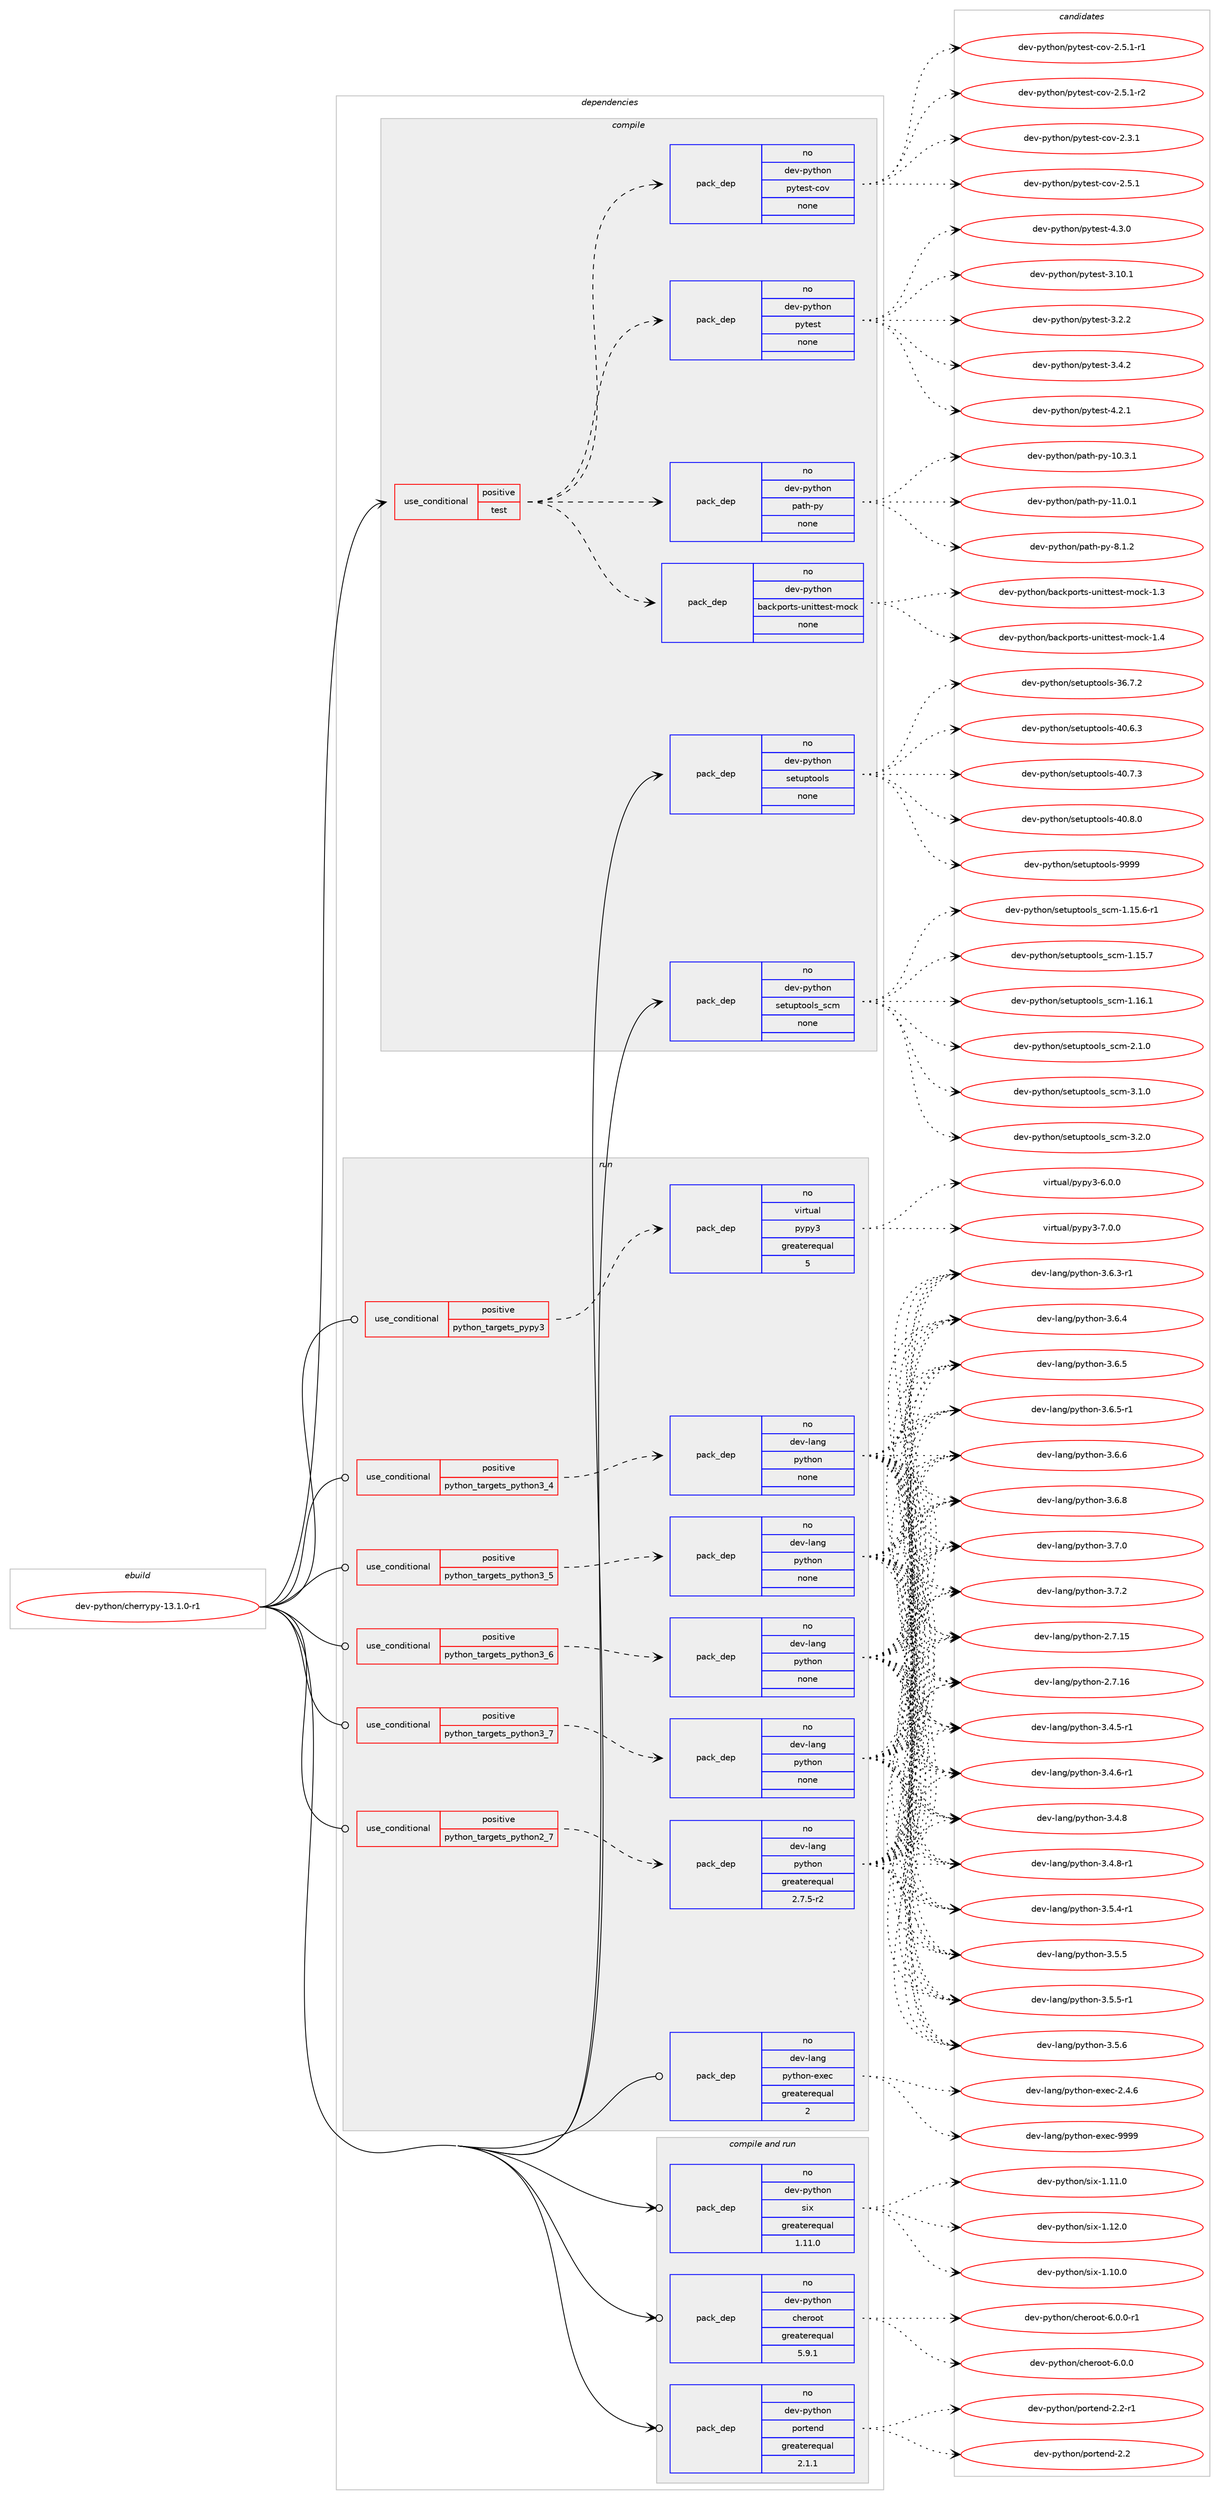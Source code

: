 digraph prolog {

# *************
# Graph options
# *************

newrank=true;
concentrate=true;
compound=true;
graph [rankdir=LR,fontname=Helvetica,fontsize=10,ranksep=1.5];#, ranksep=2.5, nodesep=0.2];
edge  [arrowhead=vee];
node  [fontname=Helvetica,fontsize=10];

# **********
# The ebuild
# **********

subgraph cluster_leftcol {
color=gray;
rank=same;
label=<<i>ebuild</i>>;
id [label="dev-python/cherrypy-13.1.0-r1", color=red, width=4, href="../dev-python/cherrypy-13.1.0-r1.svg"];
}

# ****************
# The dependencies
# ****************

subgraph cluster_midcol {
color=gray;
label=<<i>dependencies</i>>;
subgraph cluster_compile {
fillcolor="#eeeeee";
style=filled;
label=<<i>compile</i>>;
subgraph cond372284 {
dependency1403098 [label=<<TABLE BORDER="0" CELLBORDER="1" CELLSPACING="0" CELLPADDING="4"><TR><TD ROWSPAN="3" CELLPADDING="10">use_conditional</TD></TR><TR><TD>positive</TD></TR><TR><TD>test</TD></TR></TABLE>>, shape=none, color=red];
subgraph pack1007579 {
dependency1403099 [label=<<TABLE BORDER="0" CELLBORDER="1" CELLSPACING="0" CELLPADDING="4" WIDTH="220"><TR><TD ROWSPAN="6" CELLPADDING="30">pack_dep</TD></TR><TR><TD WIDTH="110">no</TD></TR><TR><TD>dev-python</TD></TR><TR><TD>backports-unittest-mock</TD></TR><TR><TD>none</TD></TR><TR><TD></TD></TR></TABLE>>, shape=none, color=blue];
}
dependency1403098:e -> dependency1403099:w [weight=20,style="dashed",arrowhead="vee"];
subgraph pack1007580 {
dependency1403100 [label=<<TABLE BORDER="0" CELLBORDER="1" CELLSPACING="0" CELLPADDING="4" WIDTH="220"><TR><TD ROWSPAN="6" CELLPADDING="30">pack_dep</TD></TR><TR><TD WIDTH="110">no</TD></TR><TR><TD>dev-python</TD></TR><TR><TD>path-py</TD></TR><TR><TD>none</TD></TR><TR><TD></TD></TR></TABLE>>, shape=none, color=blue];
}
dependency1403098:e -> dependency1403100:w [weight=20,style="dashed",arrowhead="vee"];
subgraph pack1007581 {
dependency1403101 [label=<<TABLE BORDER="0" CELLBORDER="1" CELLSPACING="0" CELLPADDING="4" WIDTH="220"><TR><TD ROWSPAN="6" CELLPADDING="30">pack_dep</TD></TR><TR><TD WIDTH="110">no</TD></TR><TR><TD>dev-python</TD></TR><TR><TD>pytest</TD></TR><TR><TD>none</TD></TR><TR><TD></TD></TR></TABLE>>, shape=none, color=blue];
}
dependency1403098:e -> dependency1403101:w [weight=20,style="dashed",arrowhead="vee"];
subgraph pack1007582 {
dependency1403102 [label=<<TABLE BORDER="0" CELLBORDER="1" CELLSPACING="0" CELLPADDING="4" WIDTH="220"><TR><TD ROWSPAN="6" CELLPADDING="30">pack_dep</TD></TR><TR><TD WIDTH="110">no</TD></TR><TR><TD>dev-python</TD></TR><TR><TD>pytest-cov</TD></TR><TR><TD>none</TD></TR><TR><TD></TD></TR></TABLE>>, shape=none, color=blue];
}
dependency1403098:e -> dependency1403102:w [weight=20,style="dashed",arrowhead="vee"];
}
id:e -> dependency1403098:w [weight=20,style="solid",arrowhead="vee"];
subgraph pack1007583 {
dependency1403103 [label=<<TABLE BORDER="0" CELLBORDER="1" CELLSPACING="0" CELLPADDING="4" WIDTH="220"><TR><TD ROWSPAN="6" CELLPADDING="30">pack_dep</TD></TR><TR><TD WIDTH="110">no</TD></TR><TR><TD>dev-python</TD></TR><TR><TD>setuptools</TD></TR><TR><TD>none</TD></TR><TR><TD></TD></TR></TABLE>>, shape=none, color=blue];
}
id:e -> dependency1403103:w [weight=20,style="solid",arrowhead="vee"];
subgraph pack1007584 {
dependency1403104 [label=<<TABLE BORDER="0" CELLBORDER="1" CELLSPACING="0" CELLPADDING="4" WIDTH="220"><TR><TD ROWSPAN="6" CELLPADDING="30">pack_dep</TD></TR><TR><TD WIDTH="110">no</TD></TR><TR><TD>dev-python</TD></TR><TR><TD>setuptools_scm</TD></TR><TR><TD>none</TD></TR><TR><TD></TD></TR></TABLE>>, shape=none, color=blue];
}
id:e -> dependency1403104:w [weight=20,style="solid",arrowhead="vee"];
}
subgraph cluster_compileandrun {
fillcolor="#eeeeee";
style=filled;
label=<<i>compile and run</i>>;
subgraph pack1007585 {
dependency1403105 [label=<<TABLE BORDER="0" CELLBORDER="1" CELLSPACING="0" CELLPADDING="4" WIDTH="220"><TR><TD ROWSPAN="6" CELLPADDING="30">pack_dep</TD></TR><TR><TD WIDTH="110">no</TD></TR><TR><TD>dev-python</TD></TR><TR><TD>cheroot</TD></TR><TR><TD>greaterequal</TD></TR><TR><TD>5.9.1</TD></TR></TABLE>>, shape=none, color=blue];
}
id:e -> dependency1403105:w [weight=20,style="solid",arrowhead="odotvee"];
subgraph pack1007586 {
dependency1403106 [label=<<TABLE BORDER="0" CELLBORDER="1" CELLSPACING="0" CELLPADDING="4" WIDTH="220"><TR><TD ROWSPAN="6" CELLPADDING="30">pack_dep</TD></TR><TR><TD WIDTH="110">no</TD></TR><TR><TD>dev-python</TD></TR><TR><TD>portend</TD></TR><TR><TD>greaterequal</TD></TR><TR><TD>2.1.1</TD></TR></TABLE>>, shape=none, color=blue];
}
id:e -> dependency1403106:w [weight=20,style="solid",arrowhead="odotvee"];
subgraph pack1007587 {
dependency1403107 [label=<<TABLE BORDER="0" CELLBORDER="1" CELLSPACING="0" CELLPADDING="4" WIDTH="220"><TR><TD ROWSPAN="6" CELLPADDING="30">pack_dep</TD></TR><TR><TD WIDTH="110">no</TD></TR><TR><TD>dev-python</TD></TR><TR><TD>six</TD></TR><TR><TD>greaterequal</TD></TR><TR><TD>1.11.0</TD></TR></TABLE>>, shape=none, color=blue];
}
id:e -> dependency1403107:w [weight=20,style="solid",arrowhead="odotvee"];
}
subgraph cluster_run {
fillcolor="#eeeeee";
style=filled;
label=<<i>run</i>>;
subgraph cond372285 {
dependency1403108 [label=<<TABLE BORDER="0" CELLBORDER="1" CELLSPACING="0" CELLPADDING="4"><TR><TD ROWSPAN="3" CELLPADDING="10">use_conditional</TD></TR><TR><TD>positive</TD></TR><TR><TD>python_targets_pypy3</TD></TR></TABLE>>, shape=none, color=red];
subgraph pack1007588 {
dependency1403109 [label=<<TABLE BORDER="0" CELLBORDER="1" CELLSPACING="0" CELLPADDING="4" WIDTH="220"><TR><TD ROWSPAN="6" CELLPADDING="30">pack_dep</TD></TR><TR><TD WIDTH="110">no</TD></TR><TR><TD>virtual</TD></TR><TR><TD>pypy3</TD></TR><TR><TD>greaterequal</TD></TR><TR><TD>5</TD></TR></TABLE>>, shape=none, color=blue];
}
dependency1403108:e -> dependency1403109:w [weight=20,style="dashed",arrowhead="vee"];
}
id:e -> dependency1403108:w [weight=20,style="solid",arrowhead="odot"];
subgraph cond372286 {
dependency1403110 [label=<<TABLE BORDER="0" CELLBORDER="1" CELLSPACING="0" CELLPADDING="4"><TR><TD ROWSPAN="3" CELLPADDING="10">use_conditional</TD></TR><TR><TD>positive</TD></TR><TR><TD>python_targets_python2_7</TD></TR></TABLE>>, shape=none, color=red];
subgraph pack1007589 {
dependency1403111 [label=<<TABLE BORDER="0" CELLBORDER="1" CELLSPACING="0" CELLPADDING="4" WIDTH="220"><TR><TD ROWSPAN="6" CELLPADDING="30">pack_dep</TD></TR><TR><TD WIDTH="110">no</TD></TR><TR><TD>dev-lang</TD></TR><TR><TD>python</TD></TR><TR><TD>greaterequal</TD></TR><TR><TD>2.7.5-r2</TD></TR></TABLE>>, shape=none, color=blue];
}
dependency1403110:e -> dependency1403111:w [weight=20,style="dashed",arrowhead="vee"];
}
id:e -> dependency1403110:w [weight=20,style="solid",arrowhead="odot"];
subgraph cond372287 {
dependency1403112 [label=<<TABLE BORDER="0" CELLBORDER="1" CELLSPACING="0" CELLPADDING="4"><TR><TD ROWSPAN="3" CELLPADDING="10">use_conditional</TD></TR><TR><TD>positive</TD></TR><TR><TD>python_targets_python3_4</TD></TR></TABLE>>, shape=none, color=red];
subgraph pack1007590 {
dependency1403113 [label=<<TABLE BORDER="0" CELLBORDER="1" CELLSPACING="0" CELLPADDING="4" WIDTH="220"><TR><TD ROWSPAN="6" CELLPADDING="30">pack_dep</TD></TR><TR><TD WIDTH="110">no</TD></TR><TR><TD>dev-lang</TD></TR><TR><TD>python</TD></TR><TR><TD>none</TD></TR><TR><TD></TD></TR></TABLE>>, shape=none, color=blue];
}
dependency1403112:e -> dependency1403113:w [weight=20,style="dashed",arrowhead="vee"];
}
id:e -> dependency1403112:w [weight=20,style="solid",arrowhead="odot"];
subgraph cond372288 {
dependency1403114 [label=<<TABLE BORDER="0" CELLBORDER="1" CELLSPACING="0" CELLPADDING="4"><TR><TD ROWSPAN="3" CELLPADDING="10">use_conditional</TD></TR><TR><TD>positive</TD></TR><TR><TD>python_targets_python3_5</TD></TR></TABLE>>, shape=none, color=red];
subgraph pack1007591 {
dependency1403115 [label=<<TABLE BORDER="0" CELLBORDER="1" CELLSPACING="0" CELLPADDING="4" WIDTH="220"><TR><TD ROWSPAN="6" CELLPADDING="30">pack_dep</TD></TR><TR><TD WIDTH="110">no</TD></TR><TR><TD>dev-lang</TD></TR><TR><TD>python</TD></TR><TR><TD>none</TD></TR><TR><TD></TD></TR></TABLE>>, shape=none, color=blue];
}
dependency1403114:e -> dependency1403115:w [weight=20,style="dashed",arrowhead="vee"];
}
id:e -> dependency1403114:w [weight=20,style="solid",arrowhead="odot"];
subgraph cond372289 {
dependency1403116 [label=<<TABLE BORDER="0" CELLBORDER="1" CELLSPACING="0" CELLPADDING="4"><TR><TD ROWSPAN="3" CELLPADDING="10">use_conditional</TD></TR><TR><TD>positive</TD></TR><TR><TD>python_targets_python3_6</TD></TR></TABLE>>, shape=none, color=red];
subgraph pack1007592 {
dependency1403117 [label=<<TABLE BORDER="0" CELLBORDER="1" CELLSPACING="0" CELLPADDING="4" WIDTH="220"><TR><TD ROWSPAN="6" CELLPADDING="30">pack_dep</TD></TR><TR><TD WIDTH="110">no</TD></TR><TR><TD>dev-lang</TD></TR><TR><TD>python</TD></TR><TR><TD>none</TD></TR><TR><TD></TD></TR></TABLE>>, shape=none, color=blue];
}
dependency1403116:e -> dependency1403117:w [weight=20,style="dashed",arrowhead="vee"];
}
id:e -> dependency1403116:w [weight=20,style="solid",arrowhead="odot"];
subgraph cond372290 {
dependency1403118 [label=<<TABLE BORDER="0" CELLBORDER="1" CELLSPACING="0" CELLPADDING="4"><TR><TD ROWSPAN="3" CELLPADDING="10">use_conditional</TD></TR><TR><TD>positive</TD></TR><TR><TD>python_targets_python3_7</TD></TR></TABLE>>, shape=none, color=red];
subgraph pack1007593 {
dependency1403119 [label=<<TABLE BORDER="0" CELLBORDER="1" CELLSPACING="0" CELLPADDING="4" WIDTH="220"><TR><TD ROWSPAN="6" CELLPADDING="30">pack_dep</TD></TR><TR><TD WIDTH="110">no</TD></TR><TR><TD>dev-lang</TD></TR><TR><TD>python</TD></TR><TR><TD>none</TD></TR><TR><TD></TD></TR></TABLE>>, shape=none, color=blue];
}
dependency1403118:e -> dependency1403119:w [weight=20,style="dashed",arrowhead="vee"];
}
id:e -> dependency1403118:w [weight=20,style="solid",arrowhead="odot"];
subgraph pack1007594 {
dependency1403120 [label=<<TABLE BORDER="0" CELLBORDER="1" CELLSPACING="0" CELLPADDING="4" WIDTH="220"><TR><TD ROWSPAN="6" CELLPADDING="30">pack_dep</TD></TR><TR><TD WIDTH="110">no</TD></TR><TR><TD>dev-lang</TD></TR><TR><TD>python-exec</TD></TR><TR><TD>greaterequal</TD></TR><TR><TD>2</TD></TR></TABLE>>, shape=none, color=blue];
}
id:e -> dependency1403120:w [weight=20,style="solid",arrowhead="odot"];
}
}

# **************
# The candidates
# **************

subgraph cluster_choices {
rank=same;
color=gray;
label=<<i>candidates</i>>;

subgraph choice1007579 {
color=black;
nodesep=1;
choice100101118451121211161041111104798979910711211111411611545117110105116116101115116451091119910745494651 [label="dev-python/backports-unittest-mock-1.3", color=red, width=4,href="../dev-python/backports-unittest-mock-1.3.svg"];
choice100101118451121211161041111104798979910711211111411611545117110105116116101115116451091119910745494652 [label="dev-python/backports-unittest-mock-1.4", color=red, width=4,href="../dev-python/backports-unittest-mock-1.4.svg"];
dependency1403099:e -> choice100101118451121211161041111104798979910711211111411611545117110105116116101115116451091119910745494651:w [style=dotted,weight="100"];
dependency1403099:e -> choice100101118451121211161041111104798979910711211111411611545117110105116116101115116451091119910745494652:w [style=dotted,weight="100"];
}
subgraph choice1007580 {
color=black;
nodesep=1;
choice1001011184511212111610411111047112971161044511212145494846514649 [label="dev-python/path-py-10.3.1", color=red, width=4,href="../dev-python/path-py-10.3.1.svg"];
choice1001011184511212111610411111047112971161044511212145494946484649 [label="dev-python/path-py-11.0.1", color=red, width=4,href="../dev-python/path-py-11.0.1.svg"];
choice10010111845112121116104111110471129711610445112121455646494650 [label="dev-python/path-py-8.1.2", color=red, width=4,href="../dev-python/path-py-8.1.2.svg"];
dependency1403100:e -> choice1001011184511212111610411111047112971161044511212145494846514649:w [style=dotted,weight="100"];
dependency1403100:e -> choice1001011184511212111610411111047112971161044511212145494946484649:w [style=dotted,weight="100"];
dependency1403100:e -> choice10010111845112121116104111110471129711610445112121455646494650:w [style=dotted,weight="100"];
}
subgraph choice1007581 {
color=black;
nodesep=1;
choice100101118451121211161041111104711212111610111511645514649484649 [label="dev-python/pytest-3.10.1", color=red, width=4,href="../dev-python/pytest-3.10.1.svg"];
choice1001011184511212111610411111047112121116101115116455146504650 [label="dev-python/pytest-3.2.2", color=red, width=4,href="../dev-python/pytest-3.2.2.svg"];
choice1001011184511212111610411111047112121116101115116455146524650 [label="dev-python/pytest-3.4.2", color=red, width=4,href="../dev-python/pytest-3.4.2.svg"];
choice1001011184511212111610411111047112121116101115116455246504649 [label="dev-python/pytest-4.2.1", color=red, width=4,href="../dev-python/pytest-4.2.1.svg"];
choice1001011184511212111610411111047112121116101115116455246514648 [label="dev-python/pytest-4.3.0", color=red, width=4,href="../dev-python/pytest-4.3.0.svg"];
dependency1403101:e -> choice100101118451121211161041111104711212111610111511645514649484649:w [style=dotted,weight="100"];
dependency1403101:e -> choice1001011184511212111610411111047112121116101115116455146504650:w [style=dotted,weight="100"];
dependency1403101:e -> choice1001011184511212111610411111047112121116101115116455146524650:w [style=dotted,weight="100"];
dependency1403101:e -> choice1001011184511212111610411111047112121116101115116455246504649:w [style=dotted,weight="100"];
dependency1403101:e -> choice1001011184511212111610411111047112121116101115116455246514648:w [style=dotted,weight="100"];
}
subgraph choice1007582 {
color=black;
nodesep=1;
choice10010111845112121116104111110471121211161011151164599111118455046514649 [label="dev-python/pytest-cov-2.3.1", color=red, width=4,href="../dev-python/pytest-cov-2.3.1.svg"];
choice10010111845112121116104111110471121211161011151164599111118455046534649 [label="dev-python/pytest-cov-2.5.1", color=red, width=4,href="../dev-python/pytest-cov-2.5.1.svg"];
choice100101118451121211161041111104711212111610111511645991111184550465346494511449 [label="dev-python/pytest-cov-2.5.1-r1", color=red, width=4,href="../dev-python/pytest-cov-2.5.1-r1.svg"];
choice100101118451121211161041111104711212111610111511645991111184550465346494511450 [label="dev-python/pytest-cov-2.5.1-r2", color=red, width=4,href="../dev-python/pytest-cov-2.5.1-r2.svg"];
dependency1403102:e -> choice10010111845112121116104111110471121211161011151164599111118455046514649:w [style=dotted,weight="100"];
dependency1403102:e -> choice10010111845112121116104111110471121211161011151164599111118455046534649:w [style=dotted,weight="100"];
dependency1403102:e -> choice100101118451121211161041111104711212111610111511645991111184550465346494511449:w [style=dotted,weight="100"];
dependency1403102:e -> choice100101118451121211161041111104711212111610111511645991111184550465346494511450:w [style=dotted,weight="100"];
}
subgraph choice1007583 {
color=black;
nodesep=1;
choice100101118451121211161041111104711510111611711211611111110811545515446554650 [label="dev-python/setuptools-36.7.2", color=red, width=4,href="../dev-python/setuptools-36.7.2.svg"];
choice100101118451121211161041111104711510111611711211611111110811545524846544651 [label="dev-python/setuptools-40.6.3", color=red, width=4,href="../dev-python/setuptools-40.6.3.svg"];
choice100101118451121211161041111104711510111611711211611111110811545524846554651 [label="dev-python/setuptools-40.7.3", color=red, width=4,href="../dev-python/setuptools-40.7.3.svg"];
choice100101118451121211161041111104711510111611711211611111110811545524846564648 [label="dev-python/setuptools-40.8.0", color=red, width=4,href="../dev-python/setuptools-40.8.0.svg"];
choice10010111845112121116104111110471151011161171121161111111081154557575757 [label="dev-python/setuptools-9999", color=red, width=4,href="../dev-python/setuptools-9999.svg"];
dependency1403103:e -> choice100101118451121211161041111104711510111611711211611111110811545515446554650:w [style=dotted,weight="100"];
dependency1403103:e -> choice100101118451121211161041111104711510111611711211611111110811545524846544651:w [style=dotted,weight="100"];
dependency1403103:e -> choice100101118451121211161041111104711510111611711211611111110811545524846554651:w [style=dotted,weight="100"];
dependency1403103:e -> choice100101118451121211161041111104711510111611711211611111110811545524846564648:w [style=dotted,weight="100"];
dependency1403103:e -> choice10010111845112121116104111110471151011161171121161111111081154557575757:w [style=dotted,weight="100"];
}
subgraph choice1007584 {
color=black;
nodesep=1;
choice10010111845112121116104111110471151011161171121161111111081159511599109454946495346544511449 [label="dev-python/setuptools_scm-1.15.6-r1", color=red, width=4,href="../dev-python/setuptools_scm-1.15.6-r1.svg"];
choice1001011184511212111610411111047115101116117112116111111108115951159910945494649534655 [label="dev-python/setuptools_scm-1.15.7", color=red, width=4,href="../dev-python/setuptools_scm-1.15.7.svg"];
choice1001011184511212111610411111047115101116117112116111111108115951159910945494649544649 [label="dev-python/setuptools_scm-1.16.1", color=red, width=4,href="../dev-python/setuptools_scm-1.16.1.svg"];
choice10010111845112121116104111110471151011161171121161111111081159511599109455046494648 [label="dev-python/setuptools_scm-2.1.0", color=red, width=4,href="../dev-python/setuptools_scm-2.1.0.svg"];
choice10010111845112121116104111110471151011161171121161111111081159511599109455146494648 [label="dev-python/setuptools_scm-3.1.0", color=red, width=4,href="../dev-python/setuptools_scm-3.1.0.svg"];
choice10010111845112121116104111110471151011161171121161111111081159511599109455146504648 [label="dev-python/setuptools_scm-3.2.0", color=red, width=4,href="../dev-python/setuptools_scm-3.2.0.svg"];
dependency1403104:e -> choice10010111845112121116104111110471151011161171121161111111081159511599109454946495346544511449:w [style=dotted,weight="100"];
dependency1403104:e -> choice1001011184511212111610411111047115101116117112116111111108115951159910945494649534655:w [style=dotted,weight="100"];
dependency1403104:e -> choice1001011184511212111610411111047115101116117112116111111108115951159910945494649544649:w [style=dotted,weight="100"];
dependency1403104:e -> choice10010111845112121116104111110471151011161171121161111111081159511599109455046494648:w [style=dotted,weight="100"];
dependency1403104:e -> choice10010111845112121116104111110471151011161171121161111111081159511599109455146494648:w [style=dotted,weight="100"];
dependency1403104:e -> choice10010111845112121116104111110471151011161171121161111111081159511599109455146504648:w [style=dotted,weight="100"];
}
subgraph choice1007585 {
color=black;
nodesep=1;
choice100101118451121211161041111104799104101114111111116455446484648 [label="dev-python/cheroot-6.0.0", color=red, width=4,href="../dev-python/cheroot-6.0.0.svg"];
choice1001011184511212111610411111047991041011141111111164554464846484511449 [label="dev-python/cheroot-6.0.0-r1", color=red, width=4,href="../dev-python/cheroot-6.0.0-r1.svg"];
dependency1403105:e -> choice100101118451121211161041111104799104101114111111116455446484648:w [style=dotted,weight="100"];
dependency1403105:e -> choice1001011184511212111610411111047991041011141111111164554464846484511449:w [style=dotted,weight="100"];
}
subgraph choice1007586 {
color=black;
nodesep=1;
choice100101118451121211161041111104711211111411610111010045504650 [label="dev-python/portend-2.2", color=red, width=4,href="../dev-python/portend-2.2.svg"];
choice1001011184511212111610411111047112111114116101110100455046504511449 [label="dev-python/portend-2.2-r1", color=red, width=4,href="../dev-python/portend-2.2-r1.svg"];
dependency1403106:e -> choice100101118451121211161041111104711211111411610111010045504650:w [style=dotted,weight="100"];
dependency1403106:e -> choice1001011184511212111610411111047112111114116101110100455046504511449:w [style=dotted,weight="100"];
}
subgraph choice1007587 {
color=black;
nodesep=1;
choice100101118451121211161041111104711510512045494649484648 [label="dev-python/six-1.10.0", color=red, width=4,href="../dev-python/six-1.10.0.svg"];
choice100101118451121211161041111104711510512045494649494648 [label="dev-python/six-1.11.0", color=red, width=4,href="../dev-python/six-1.11.0.svg"];
choice100101118451121211161041111104711510512045494649504648 [label="dev-python/six-1.12.0", color=red, width=4,href="../dev-python/six-1.12.0.svg"];
dependency1403107:e -> choice100101118451121211161041111104711510512045494649484648:w [style=dotted,weight="100"];
dependency1403107:e -> choice100101118451121211161041111104711510512045494649494648:w [style=dotted,weight="100"];
dependency1403107:e -> choice100101118451121211161041111104711510512045494649504648:w [style=dotted,weight="100"];
}
subgraph choice1007588 {
color=black;
nodesep=1;
choice118105114116117971084711212111212151455446484648 [label="virtual/pypy3-6.0.0", color=red, width=4,href="../virtual/pypy3-6.0.0.svg"];
choice118105114116117971084711212111212151455546484648 [label="virtual/pypy3-7.0.0", color=red, width=4,href="../virtual/pypy3-7.0.0.svg"];
dependency1403109:e -> choice118105114116117971084711212111212151455446484648:w [style=dotted,weight="100"];
dependency1403109:e -> choice118105114116117971084711212111212151455546484648:w [style=dotted,weight="100"];
}
subgraph choice1007589 {
color=black;
nodesep=1;
choice10010111845108971101034711212111610411111045504655464953 [label="dev-lang/python-2.7.15", color=red, width=4,href="../dev-lang/python-2.7.15.svg"];
choice10010111845108971101034711212111610411111045504655464954 [label="dev-lang/python-2.7.16", color=red, width=4,href="../dev-lang/python-2.7.16.svg"];
choice1001011184510897110103471121211161041111104551465246534511449 [label="dev-lang/python-3.4.5-r1", color=red, width=4,href="../dev-lang/python-3.4.5-r1.svg"];
choice1001011184510897110103471121211161041111104551465246544511449 [label="dev-lang/python-3.4.6-r1", color=red, width=4,href="../dev-lang/python-3.4.6-r1.svg"];
choice100101118451089711010347112121116104111110455146524656 [label="dev-lang/python-3.4.8", color=red, width=4,href="../dev-lang/python-3.4.8.svg"];
choice1001011184510897110103471121211161041111104551465246564511449 [label="dev-lang/python-3.4.8-r1", color=red, width=4,href="../dev-lang/python-3.4.8-r1.svg"];
choice1001011184510897110103471121211161041111104551465346524511449 [label="dev-lang/python-3.5.4-r1", color=red, width=4,href="../dev-lang/python-3.5.4-r1.svg"];
choice100101118451089711010347112121116104111110455146534653 [label="dev-lang/python-3.5.5", color=red, width=4,href="../dev-lang/python-3.5.5.svg"];
choice1001011184510897110103471121211161041111104551465346534511449 [label="dev-lang/python-3.5.5-r1", color=red, width=4,href="../dev-lang/python-3.5.5-r1.svg"];
choice100101118451089711010347112121116104111110455146534654 [label="dev-lang/python-3.5.6", color=red, width=4,href="../dev-lang/python-3.5.6.svg"];
choice1001011184510897110103471121211161041111104551465446514511449 [label="dev-lang/python-3.6.3-r1", color=red, width=4,href="../dev-lang/python-3.6.3-r1.svg"];
choice100101118451089711010347112121116104111110455146544652 [label="dev-lang/python-3.6.4", color=red, width=4,href="../dev-lang/python-3.6.4.svg"];
choice100101118451089711010347112121116104111110455146544653 [label="dev-lang/python-3.6.5", color=red, width=4,href="../dev-lang/python-3.6.5.svg"];
choice1001011184510897110103471121211161041111104551465446534511449 [label="dev-lang/python-3.6.5-r1", color=red, width=4,href="../dev-lang/python-3.6.5-r1.svg"];
choice100101118451089711010347112121116104111110455146544654 [label="dev-lang/python-3.6.6", color=red, width=4,href="../dev-lang/python-3.6.6.svg"];
choice100101118451089711010347112121116104111110455146544656 [label="dev-lang/python-3.6.8", color=red, width=4,href="../dev-lang/python-3.6.8.svg"];
choice100101118451089711010347112121116104111110455146554648 [label="dev-lang/python-3.7.0", color=red, width=4,href="../dev-lang/python-3.7.0.svg"];
choice100101118451089711010347112121116104111110455146554650 [label="dev-lang/python-3.7.2", color=red, width=4,href="../dev-lang/python-3.7.2.svg"];
dependency1403111:e -> choice10010111845108971101034711212111610411111045504655464953:w [style=dotted,weight="100"];
dependency1403111:e -> choice10010111845108971101034711212111610411111045504655464954:w [style=dotted,weight="100"];
dependency1403111:e -> choice1001011184510897110103471121211161041111104551465246534511449:w [style=dotted,weight="100"];
dependency1403111:e -> choice1001011184510897110103471121211161041111104551465246544511449:w [style=dotted,weight="100"];
dependency1403111:e -> choice100101118451089711010347112121116104111110455146524656:w [style=dotted,weight="100"];
dependency1403111:e -> choice1001011184510897110103471121211161041111104551465246564511449:w [style=dotted,weight="100"];
dependency1403111:e -> choice1001011184510897110103471121211161041111104551465346524511449:w [style=dotted,weight="100"];
dependency1403111:e -> choice100101118451089711010347112121116104111110455146534653:w [style=dotted,weight="100"];
dependency1403111:e -> choice1001011184510897110103471121211161041111104551465346534511449:w [style=dotted,weight="100"];
dependency1403111:e -> choice100101118451089711010347112121116104111110455146534654:w [style=dotted,weight="100"];
dependency1403111:e -> choice1001011184510897110103471121211161041111104551465446514511449:w [style=dotted,weight="100"];
dependency1403111:e -> choice100101118451089711010347112121116104111110455146544652:w [style=dotted,weight="100"];
dependency1403111:e -> choice100101118451089711010347112121116104111110455146544653:w [style=dotted,weight="100"];
dependency1403111:e -> choice1001011184510897110103471121211161041111104551465446534511449:w [style=dotted,weight="100"];
dependency1403111:e -> choice100101118451089711010347112121116104111110455146544654:w [style=dotted,weight="100"];
dependency1403111:e -> choice100101118451089711010347112121116104111110455146544656:w [style=dotted,weight="100"];
dependency1403111:e -> choice100101118451089711010347112121116104111110455146554648:w [style=dotted,weight="100"];
dependency1403111:e -> choice100101118451089711010347112121116104111110455146554650:w [style=dotted,weight="100"];
}
subgraph choice1007590 {
color=black;
nodesep=1;
choice10010111845108971101034711212111610411111045504655464953 [label="dev-lang/python-2.7.15", color=red, width=4,href="../dev-lang/python-2.7.15.svg"];
choice10010111845108971101034711212111610411111045504655464954 [label="dev-lang/python-2.7.16", color=red, width=4,href="../dev-lang/python-2.7.16.svg"];
choice1001011184510897110103471121211161041111104551465246534511449 [label="dev-lang/python-3.4.5-r1", color=red, width=4,href="../dev-lang/python-3.4.5-r1.svg"];
choice1001011184510897110103471121211161041111104551465246544511449 [label="dev-lang/python-3.4.6-r1", color=red, width=4,href="../dev-lang/python-3.4.6-r1.svg"];
choice100101118451089711010347112121116104111110455146524656 [label="dev-lang/python-3.4.8", color=red, width=4,href="../dev-lang/python-3.4.8.svg"];
choice1001011184510897110103471121211161041111104551465246564511449 [label="dev-lang/python-3.4.8-r1", color=red, width=4,href="../dev-lang/python-3.4.8-r1.svg"];
choice1001011184510897110103471121211161041111104551465346524511449 [label="dev-lang/python-3.5.4-r1", color=red, width=4,href="../dev-lang/python-3.5.4-r1.svg"];
choice100101118451089711010347112121116104111110455146534653 [label="dev-lang/python-3.5.5", color=red, width=4,href="../dev-lang/python-3.5.5.svg"];
choice1001011184510897110103471121211161041111104551465346534511449 [label="dev-lang/python-3.5.5-r1", color=red, width=4,href="../dev-lang/python-3.5.5-r1.svg"];
choice100101118451089711010347112121116104111110455146534654 [label="dev-lang/python-3.5.6", color=red, width=4,href="../dev-lang/python-3.5.6.svg"];
choice1001011184510897110103471121211161041111104551465446514511449 [label="dev-lang/python-3.6.3-r1", color=red, width=4,href="../dev-lang/python-3.6.3-r1.svg"];
choice100101118451089711010347112121116104111110455146544652 [label="dev-lang/python-3.6.4", color=red, width=4,href="../dev-lang/python-3.6.4.svg"];
choice100101118451089711010347112121116104111110455146544653 [label="dev-lang/python-3.6.5", color=red, width=4,href="../dev-lang/python-3.6.5.svg"];
choice1001011184510897110103471121211161041111104551465446534511449 [label="dev-lang/python-3.6.5-r1", color=red, width=4,href="../dev-lang/python-3.6.5-r1.svg"];
choice100101118451089711010347112121116104111110455146544654 [label="dev-lang/python-3.6.6", color=red, width=4,href="../dev-lang/python-3.6.6.svg"];
choice100101118451089711010347112121116104111110455146544656 [label="dev-lang/python-3.6.8", color=red, width=4,href="../dev-lang/python-3.6.8.svg"];
choice100101118451089711010347112121116104111110455146554648 [label="dev-lang/python-3.7.0", color=red, width=4,href="../dev-lang/python-3.7.0.svg"];
choice100101118451089711010347112121116104111110455146554650 [label="dev-lang/python-3.7.2", color=red, width=4,href="../dev-lang/python-3.7.2.svg"];
dependency1403113:e -> choice10010111845108971101034711212111610411111045504655464953:w [style=dotted,weight="100"];
dependency1403113:e -> choice10010111845108971101034711212111610411111045504655464954:w [style=dotted,weight="100"];
dependency1403113:e -> choice1001011184510897110103471121211161041111104551465246534511449:w [style=dotted,weight="100"];
dependency1403113:e -> choice1001011184510897110103471121211161041111104551465246544511449:w [style=dotted,weight="100"];
dependency1403113:e -> choice100101118451089711010347112121116104111110455146524656:w [style=dotted,weight="100"];
dependency1403113:e -> choice1001011184510897110103471121211161041111104551465246564511449:w [style=dotted,weight="100"];
dependency1403113:e -> choice1001011184510897110103471121211161041111104551465346524511449:w [style=dotted,weight="100"];
dependency1403113:e -> choice100101118451089711010347112121116104111110455146534653:w [style=dotted,weight="100"];
dependency1403113:e -> choice1001011184510897110103471121211161041111104551465346534511449:w [style=dotted,weight="100"];
dependency1403113:e -> choice100101118451089711010347112121116104111110455146534654:w [style=dotted,weight="100"];
dependency1403113:e -> choice1001011184510897110103471121211161041111104551465446514511449:w [style=dotted,weight="100"];
dependency1403113:e -> choice100101118451089711010347112121116104111110455146544652:w [style=dotted,weight="100"];
dependency1403113:e -> choice100101118451089711010347112121116104111110455146544653:w [style=dotted,weight="100"];
dependency1403113:e -> choice1001011184510897110103471121211161041111104551465446534511449:w [style=dotted,weight="100"];
dependency1403113:e -> choice100101118451089711010347112121116104111110455146544654:w [style=dotted,weight="100"];
dependency1403113:e -> choice100101118451089711010347112121116104111110455146544656:w [style=dotted,weight="100"];
dependency1403113:e -> choice100101118451089711010347112121116104111110455146554648:w [style=dotted,weight="100"];
dependency1403113:e -> choice100101118451089711010347112121116104111110455146554650:w [style=dotted,weight="100"];
}
subgraph choice1007591 {
color=black;
nodesep=1;
choice10010111845108971101034711212111610411111045504655464953 [label="dev-lang/python-2.7.15", color=red, width=4,href="../dev-lang/python-2.7.15.svg"];
choice10010111845108971101034711212111610411111045504655464954 [label="dev-lang/python-2.7.16", color=red, width=4,href="../dev-lang/python-2.7.16.svg"];
choice1001011184510897110103471121211161041111104551465246534511449 [label="dev-lang/python-3.4.5-r1", color=red, width=4,href="../dev-lang/python-3.4.5-r1.svg"];
choice1001011184510897110103471121211161041111104551465246544511449 [label="dev-lang/python-3.4.6-r1", color=red, width=4,href="../dev-lang/python-3.4.6-r1.svg"];
choice100101118451089711010347112121116104111110455146524656 [label="dev-lang/python-3.4.8", color=red, width=4,href="../dev-lang/python-3.4.8.svg"];
choice1001011184510897110103471121211161041111104551465246564511449 [label="dev-lang/python-3.4.8-r1", color=red, width=4,href="../dev-lang/python-3.4.8-r1.svg"];
choice1001011184510897110103471121211161041111104551465346524511449 [label="dev-lang/python-3.5.4-r1", color=red, width=4,href="../dev-lang/python-3.5.4-r1.svg"];
choice100101118451089711010347112121116104111110455146534653 [label="dev-lang/python-3.5.5", color=red, width=4,href="../dev-lang/python-3.5.5.svg"];
choice1001011184510897110103471121211161041111104551465346534511449 [label="dev-lang/python-3.5.5-r1", color=red, width=4,href="../dev-lang/python-3.5.5-r1.svg"];
choice100101118451089711010347112121116104111110455146534654 [label="dev-lang/python-3.5.6", color=red, width=4,href="../dev-lang/python-3.5.6.svg"];
choice1001011184510897110103471121211161041111104551465446514511449 [label="dev-lang/python-3.6.3-r1", color=red, width=4,href="../dev-lang/python-3.6.3-r1.svg"];
choice100101118451089711010347112121116104111110455146544652 [label="dev-lang/python-3.6.4", color=red, width=4,href="../dev-lang/python-3.6.4.svg"];
choice100101118451089711010347112121116104111110455146544653 [label="dev-lang/python-3.6.5", color=red, width=4,href="../dev-lang/python-3.6.5.svg"];
choice1001011184510897110103471121211161041111104551465446534511449 [label="dev-lang/python-3.6.5-r1", color=red, width=4,href="../dev-lang/python-3.6.5-r1.svg"];
choice100101118451089711010347112121116104111110455146544654 [label="dev-lang/python-3.6.6", color=red, width=4,href="../dev-lang/python-3.6.6.svg"];
choice100101118451089711010347112121116104111110455146544656 [label="dev-lang/python-3.6.8", color=red, width=4,href="../dev-lang/python-3.6.8.svg"];
choice100101118451089711010347112121116104111110455146554648 [label="dev-lang/python-3.7.0", color=red, width=4,href="../dev-lang/python-3.7.0.svg"];
choice100101118451089711010347112121116104111110455146554650 [label="dev-lang/python-3.7.2", color=red, width=4,href="../dev-lang/python-3.7.2.svg"];
dependency1403115:e -> choice10010111845108971101034711212111610411111045504655464953:w [style=dotted,weight="100"];
dependency1403115:e -> choice10010111845108971101034711212111610411111045504655464954:w [style=dotted,weight="100"];
dependency1403115:e -> choice1001011184510897110103471121211161041111104551465246534511449:w [style=dotted,weight="100"];
dependency1403115:e -> choice1001011184510897110103471121211161041111104551465246544511449:w [style=dotted,weight="100"];
dependency1403115:e -> choice100101118451089711010347112121116104111110455146524656:w [style=dotted,weight="100"];
dependency1403115:e -> choice1001011184510897110103471121211161041111104551465246564511449:w [style=dotted,weight="100"];
dependency1403115:e -> choice1001011184510897110103471121211161041111104551465346524511449:w [style=dotted,weight="100"];
dependency1403115:e -> choice100101118451089711010347112121116104111110455146534653:w [style=dotted,weight="100"];
dependency1403115:e -> choice1001011184510897110103471121211161041111104551465346534511449:w [style=dotted,weight="100"];
dependency1403115:e -> choice100101118451089711010347112121116104111110455146534654:w [style=dotted,weight="100"];
dependency1403115:e -> choice1001011184510897110103471121211161041111104551465446514511449:w [style=dotted,weight="100"];
dependency1403115:e -> choice100101118451089711010347112121116104111110455146544652:w [style=dotted,weight="100"];
dependency1403115:e -> choice100101118451089711010347112121116104111110455146544653:w [style=dotted,weight="100"];
dependency1403115:e -> choice1001011184510897110103471121211161041111104551465446534511449:w [style=dotted,weight="100"];
dependency1403115:e -> choice100101118451089711010347112121116104111110455146544654:w [style=dotted,weight="100"];
dependency1403115:e -> choice100101118451089711010347112121116104111110455146544656:w [style=dotted,weight="100"];
dependency1403115:e -> choice100101118451089711010347112121116104111110455146554648:w [style=dotted,weight="100"];
dependency1403115:e -> choice100101118451089711010347112121116104111110455146554650:w [style=dotted,weight="100"];
}
subgraph choice1007592 {
color=black;
nodesep=1;
choice10010111845108971101034711212111610411111045504655464953 [label="dev-lang/python-2.7.15", color=red, width=4,href="../dev-lang/python-2.7.15.svg"];
choice10010111845108971101034711212111610411111045504655464954 [label="dev-lang/python-2.7.16", color=red, width=4,href="../dev-lang/python-2.7.16.svg"];
choice1001011184510897110103471121211161041111104551465246534511449 [label="dev-lang/python-3.4.5-r1", color=red, width=4,href="../dev-lang/python-3.4.5-r1.svg"];
choice1001011184510897110103471121211161041111104551465246544511449 [label="dev-lang/python-3.4.6-r1", color=red, width=4,href="../dev-lang/python-3.4.6-r1.svg"];
choice100101118451089711010347112121116104111110455146524656 [label="dev-lang/python-3.4.8", color=red, width=4,href="../dev-lang/python-3.4.8.svg"];
choice1001011184510897110103471121211161041111104551465246564511449 [label="dev-lang/python-3.4.8-r1", color=red, width=4,href="../dev-lang/python-3.4.8-r1.svg"];
choice1001011184510897110103471121211161041111104551465346524511449 [label="dev-lang/python-3.5.4-r1", color=red, width=4,href="../dev-lang/python-3.5.4-r1.svg"];
choice100101118451089711010347112121116104111110455146534653 [label="dev-lang/python-3.5.5", color=red, width=4,href="../dev-lang/python-3.5.5.svg"];
choice1001011184510897110103471121211161041111104551465346534511449 [label="dev-lang/python-3.5.5-r1", color=red, width=4,href="../dev-lang/python-3.5.5-r1.svg"];
choice100101118451089711010347112121116104111110455146534654 [label="dev-lang/python-3.5.6", color=red, width=4,href="../dev-lang/python-3.5.6.svg"];
choice1001011184510897110103471121211161041111104551465446514511449 [label="dev-lang/python-3.6.3-r1", color=red, width=4,href="../dev-lang/python-3.6.3-r1.svg"];
choice100101118451089711010347112121116104111110455146544652 [label="dev-lang/python-3.6.4", color=red, width=4,href="../dev-lang/python-3.6.4.svg"];
choice100101118451089711010347112121116104111110455146544653 [label="dev-lang/python-3.6.5", color=red, width=4,href="../dev-lang/python-3.6.5.svg"];
choice1001011184510897110103471121211161041111104551465446534511449 [label="dev-lang/python-3.6.5-r1", color=red, width=4,href="../dev-lang/python-3.6.5-r1.svg"];
choice100101118451089711010347112121116104111110455146544654 [label="dev-lang/python-3.6.6", color=red, width=4,href="../dev-lang/python-3.6.6.svg"];
choice100101118451089711010347112121116104111110455146544656 [label="dev-lang/python-3.6.8", color=red, width=4,href="../dev-lang/python-3.6.8.svg"];
choice100101118451089711010347112121116104111110455146554648 [label="dev-lang/python-3.7.0", color=red, width=4,href="../dev-lang/python-3.7.0.svg"];
choice100101118451089711010347112121116104111110455146554650 [label="dev-lang/python-3.7.2", color=red, width=4,href="../dev-lang/python-3.7.2.svg"];
dependency1403117:e -> choice10010111845108971101034711212111610411111045504655464953:w [style=dotted,weight="100"];
dependency1403117:e -> choice10010111845108971101034711212111610411111045504655464954:w [style=dotted,weight="100"];
dependency1403117:e -> choice1001011184510897110103471121211161041111104551465246534511449:w [style=dotted,weight="100"];
dependency1403117:e -> choice1001011184510897110103471121211161041111104551465246544511449:w [style=dotted,weight="100"];
dependency1403117:e -> choice100101118451089711010347112121116104111110455146524656:w [style=dotted,weight="100"];
dependency1403117:e -> choice1001011184510897110103471121211161041111104551465246564511449:w [style=dotted,weight="100"];
dependency1403117:e -> choice1001011184510897110103471121211161041111104551465346524511449:w [style=dotted,weight="100"];
dependency1403117:e -> choice100101118451089711010347112121116104111110455146534653:w [style=dotted,weight="100"];
dependency1403117:e -> choice1001011184510897110103471121211161041111104551465346534511449:w [style=dotted,weight="100"];
dependency1403117:e -> choice100101118451089711010347112121116104111110455146534654:w [style=dotted,weight="100"];
dependency1403117:e -> choice1001011184510897110103471121211161041111104551465446514511449:w [style=dotted,weight="100"];
dependency1403117:e -> choice100101118451089711010347112121116104111110455146544652:w [style=dotted,weight="100"];
dependency1403117:e -> choice100101118451089711010347112121116104111110455146544653:w [style=dotted,weight="100"];
dependency1403117:e -> choice1001011184510897110103471121211161041111104551465446534511449:w [style=dotted,weight="100"];
dependency1403117:e -> choice100101118451089711010347112121116104111110455146544654:w [style=dotted,weight="100"];
dependency1403117:e -> choice100101118451089711010347112121116104111110455146544656:w [style=dotted,weight="100"];
dependency1403117:e -> choice100101118451089711010347112121116104111110455146554648:w [style=dotted,weight="100"];
dependency1403117:e -> choice100101118451089711010347112121116104111110455146554650:w [style=dotted,weight="100"];
}
subgraph choice1007593 {
color=black;
nodesep=1;
choice10010111845108971101034711212111610411111045504655464953 [label="dev-lang/python-2.7.15", color=red, width=4,href="../dev-lang/python-2.7.15.svg"];
choice10010111845108971101034711212111610411111045504655464954 [label="dev-lang/python-2.7.16", color=red, width=4,href="../dev-lang/python-2.7.16.svg"];
choice1001011184510897110103471121211161041111104551465246534511449 [label="dev-lang/python-3.4.5-r1", color=red, width=4,href="../dev-lang/python-3.4.5-r1.svg"];
choice1001011184510897110103471121211161041111104551465246544511449 [label="dev-lang/python-3.4.6-r1", color=red, width=4,href="../dev-lang/python-3.4.6-r1.svg"];
choice100101118451089711010347112121116104111110455146524656 [label="dev-lang/python-3.4.8", color=red, width=4,href="../dev-lang/python-3.4.8.svg"];
choice1001011184510897110103471121211161041111104551465246564511449 [label="dev-lang/python-3.4.8-r1", color=red, width=4,href="../dev-lang/python-3.4.8-r1.svg"];
choice1001011184510897110103471121211161041111104551465346524511449 [label="dev-lang/python-3.5.4-r1", color=red, width=4,href="../dev-lang/python-3.5.4-r1.svg"];
choice100101118451089711010347112121116104111110455146534653 [label="dev-lang/python-3.5.5", color=red, width=4,href="../dev-lang/python-3.5.5.svg"];
choice1001011184510897110103471121211161041111104551465346534511449 [label="dev-lang/python-3.5.5-r1", color=red, width=4,href="../dev-lang/python-3.5.5-r1.svg"];
choice100101118451089711010347112121116104111110455146534654 [label="dev-lang/python-3.5.6", color=red, width=4,href="../dev-lang/python-3.5.6.svg"];
choice1001011184510897110103471121211161041111104551465446514511449 [label="dev-lang/python-3.6.3-r1", color=red, width=4,href="../dev-lang/python-3.6.3-r1.svg"];
choice100101118451089711010347112121116104111110455146544652 [label="dev-lang/python-3.6.4", color=red, width=4,href="../dev-lang/python-3.6.4.svg"];
choice100101118451089711010347112121116104111110455146544653 [label="dev-lang/python-3.6.5", color=red, width=4,href="../dev-lang/python-3.6.5.svg"];
choice1001011184510897110103471121211161041111104551465446534511449 [label="dev-lang/python-3.6.5-r1", color=red, width=4,href="../dev-lang/python-3.6.5-r1.svg"];
choice100101118451089711010347112121116104111110455146544654 [label="dev-lang/python-3.6.6", color=red, width=4,href="../dev-lang/python-3.6.6.svg"];
choice100101118451089711010347112121116104111110455146544656 [label="dev-lang/python-3.6.8", color=red, width=4,href="../dev-lang/python-3.6.8.svg"];
choice100101118451089711010347112121116104111110455146554648 [label="dev-lang/python-3.7.0", color=red, width=4,href="../dev-lang/python-3.7.0.svg"];
choice100101118451089711010347112121116104111110455146554650 [label="dev-lang/python-3.7.2", color=red, width=4,href="../dev-lang/python-3.7.2.svg"];
dependency1403119:e -> choice10010111845108971101034711212111610411111045504655464953:w [style=dotted,weight="100"];
dependency1403119:e -> choice10010111845108971101034711212111610411111045504655464954:w [style=dotted,weight="100"];
dependency1403119:e -> choice1001011184510897110103471121211161041111104551465246534511449:w [style=dotted,weight="100"];
dependency1403119:e -> choice1001011184510897110103471121211161041111104551465246544511449:w [style=dotted,weight="100"];
dependency1403119:e -> choice100101118451089711010347112121116104111110455146524656:w [style=dotted,weight="100"];
dependency1403119:e -> choice1001011184510897110103471121211161041111104551465246564511449:w [style=dotted,weight="100"];
dependency1403119:e -> choice1001011184510897110103471121211161041111104551465346524511449:w [style=dotted,weight="100"];
dependency1403119:e -> choice100101118451089711010347112121116104111110455146534653:w [style=dotted,weight="100"];
dependency1403119:e -> choice1001011184510897110103471121211161041111104551465346534511449:w [style=dotted,weight="100"];
dependency1403119:e -> choice100101118451089711010347112121116104111110455146534654:w [style=dotted,weight="100"];
dependency1403119:e -> choice1001011184510897110103471121211161041111104551465446514511449:w [style=dotted,weight="100"];
dependency1403119:e -> choice100101118451089711010347112121116104111110455146544652:w [style=dotted,weight="100"];
dependency1403119:e -> choice100101118451089711010347112121116104111110455146544653:w [style=dotted,weight="100"];
dependency1403119:e -> choice1001011184510897110103471121211161041111104551465446534511449:w [style=dotted,weight="100"];
dependency1403119:e -> choice100101118451089711010347112121116104111110455146544654:w [style=dotted,weight="100"];
dependency1403119:e -> choice100101118451089711010347112121116104111110455146544656:w [style=dotted,weight="100"];
dependency1403119:e -> choice100101118451089711010347112121116104111110455146554648:w [style=dotted,weight="100"];
dependency1403119:e -> choice100101118451089711010347112121116104111110455146554650:w [style=dotted,weight="100"];
}
subgraph choice1007594 {
color=black;
nodesep=1;
choice1001011184510897110103471121211161041111104510112010199455046524654 [label="dev-lang/python-exec-2.4.6", color=red, width=4,href="../dev-lang/python-exec-2.4.6.svg"];
choice10010111845108971101034711212111610411111045101120101994557575757 [label="dev-lang/python-exec-9999", color=red, width=4,href="../dev-lang/python-exec-9999.svg"];
dependency1403120:e -> choice1001011184510897110103471121211161041111104510112010199455046524654:w [style=dotted,weight="100"];
dependency1403120:e -> choice10010111845108971101034711212111610411111045101120101994557575757:w [style=dotted,weight="100"];
}
}

}
